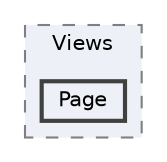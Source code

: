 digraph "Web/Modules/EleWise.ELMA.BPM.Web.Content/Views/Page"
{
 // LATEX_PDF_SIZE
  bgcolor="transparent";
  edge [fontname=Helvetica,fontsize=10,labelfontname=Helvetica,labelfontsize=10];
  node [fontname=Helvetica,fontsize=10,shape=box,height=0.2,width=0.4];
  compound=true
  subgraph clusterdir_ee3b1fd200ba312fe359a0237463db52 {
    graph [ bgcolor="#edf0f7", pencolor="grey50", label="Views", fontname=Helvetica,fontsize=10 style="filled,dashed", URL="dir_ee3b1fd200ba312fe359a0237463db52.html",tooltip=""]
  dir_9aa9947b8b49a575f683da8fb3984299 [label="Page", fillcolor="#edf0f7", color="grey25", style="filled,bold", URL="dir_9aa9947b8b49a575f683da8fb3984299.html",tooltip=""];
  }
}
